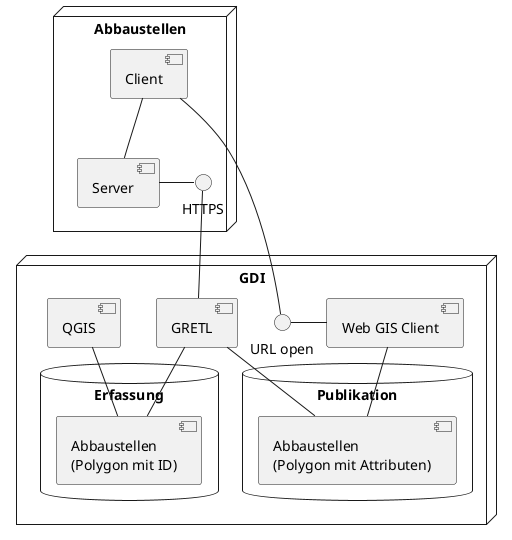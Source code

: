 @startuml
node Abbaustellen {
	[Client] as cl
    
    together {
      [Server] as srv
      () "HTTPS" as srvi
      srv -right- srvi
    }
    
    cl -- srv
}

node GDI {
	[Web GIS Client] as wgc
    () "URL open" as wgci
    wgc -left- wgci
    
    [GRETL] as gretl
    [QGIS] as qgis
    
    database "Publikation" {
    	[Abbaustellen\n(Polygon mit Attributen)] as ds_all
    }
    
    database "Erfassung" {
    	[Abbaustellen\n(Polygon mit ID)] as ds_geo
    }
    
    qgis -- ds_geo
    gretl -- ds_geo
    gretl -- ds_all
    wgc -- ds_all
}

cl -- wgci
srvi -- gretl
@enduml